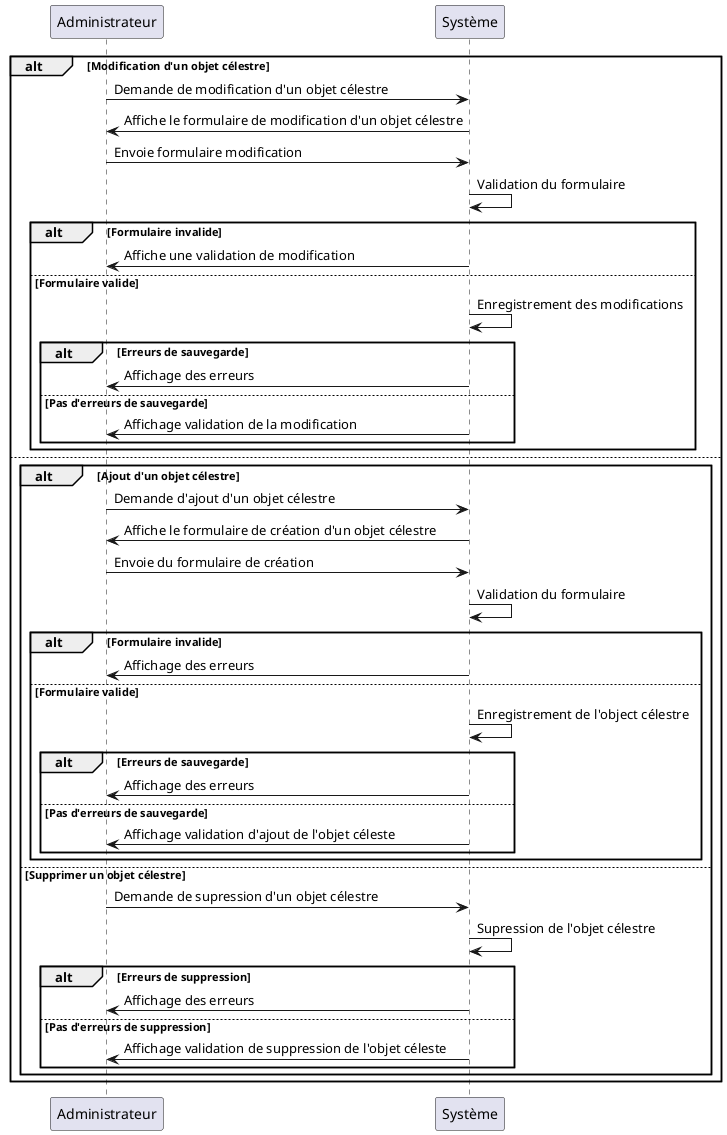@startuml
alt Modification d'un objet célestre
Administrateur -> Système : Demande de modification d'un objet célestre
Système -> Administrateur : Affiche le formulaire de modification d'un objet célestre
Administrateur -> Système : Envoie formulaire modification
Système -> Système : Validation du formulaire
alt Formulaire invalide
Système -> Administrateur : Affiche une validation de modification
else Formulaire valide
Système -> Système : Enregistrement des modifications
alt Erreurs de sauvegarde
Système -> Administrateur : Affichage des erreurs
else Pas d'erreurs de sauvegarde
Système -> Administrateur : Affichage validation de la modification
end
end
else
alt Ajout d'un objet célestre
Administrateur -> Système : Demande d'ajout d'un objet célestre
Système -> Administrateur : Affiche le formulaire de création d'un objet célestre
Administrateur -> Système : Envoie du formulaire de création
Système -> Système : Validation du formulaire
alt Formulaire invalide
Système -> Administrateur : Affichage des erreurs
else Formulaire valide
Système -> Système : Enregistrement de l'object célestre
alt Erreurs de sauvegarde 
Système -> Administrateur : Affichage des erreurs
else Pas d'erreurs de sauvegarde
Système -> Administrateur : Affichage validation d'ajout de l'objet céleste
end
end
else Supprimer un objet célestre
Administrateur -> Système : Demande de supression d'un objet célestre
Système -> Système : Supression de l'objet célestre
alt Erreurs de suppression
Système -> Administrateur : Affichage des erreurs
else Pas d'erreurs de suppression
Système -> Administrateur : Affichage validation de suppression de l'objet céleste
end
end
end
@enduml
